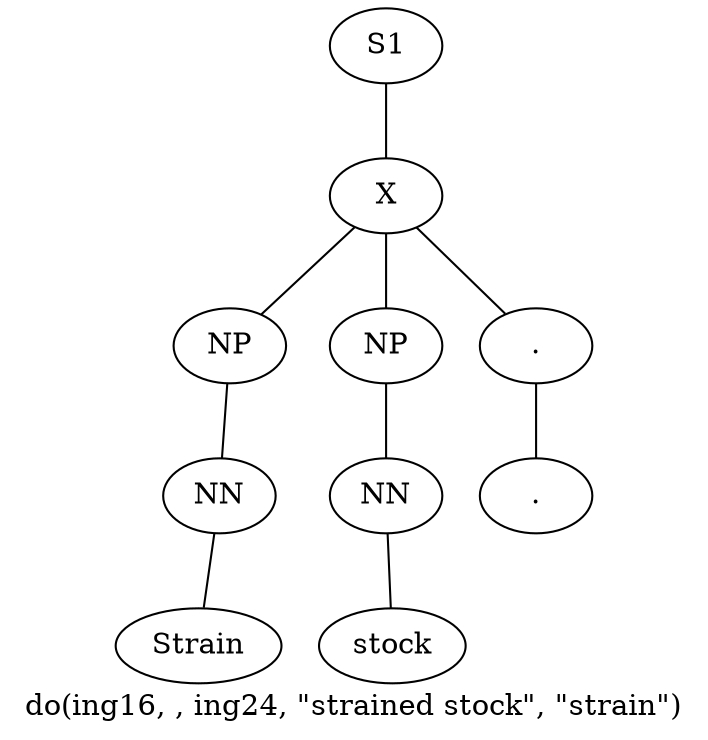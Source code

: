 graph SyntaxGraph {
	label = "do(ing16, , ing24, \"strained stock\", \"strain\")";
	Node0 [label="S1"];
	Node1 [label="X"];
	Node2 [label="NP"];
	Node3 [label="NN"];
	Node4 [label="Strain"];
	Node5 [label="NP"];
	Node6 [label="NN"];
	Node7 [label="stock"];
	Node8 [label="."];
	Node9 [label="."];

	Node0 -- Node1;
	Node1 -- Node2;
	Node1 -- Node5;
	Node1 -- Node8;
	Node2 -- Node3;
	Node3 -- Node4;
	Node5 -- Node6;
	Node6 -- Node7;
	Node8 -- Node9;
}
